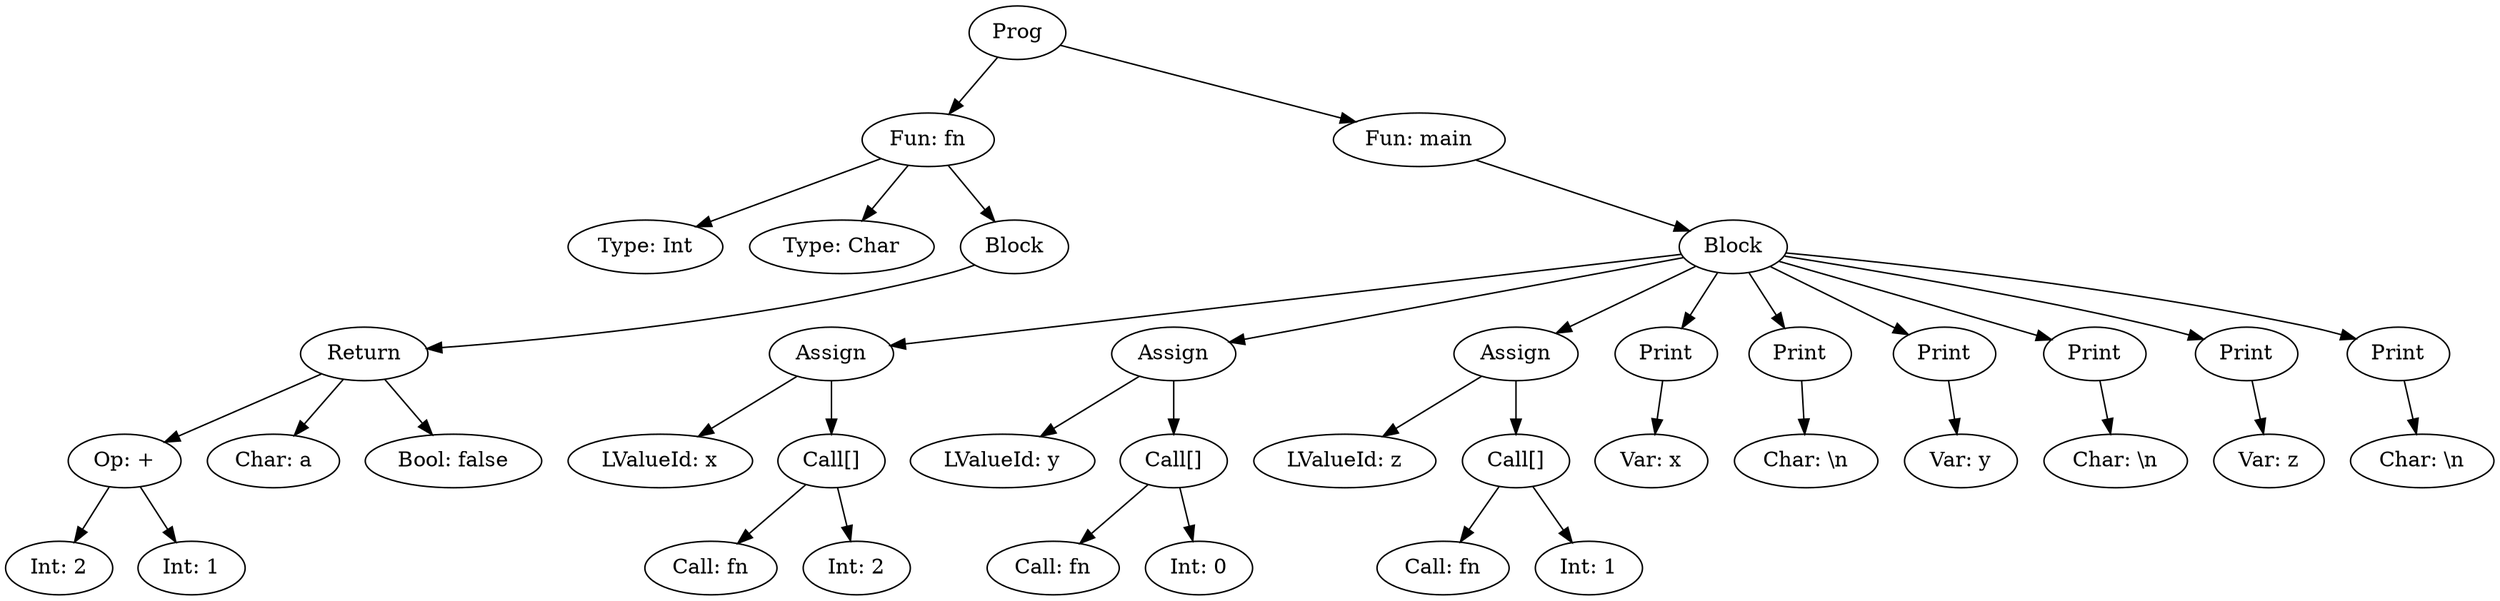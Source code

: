 digraph AST {
"Prog1254526270" [label="Prog"];
"Fun142638629" [label="Fun: fn"];
"Prog1254526270" -> "Fun142638629";
"Type707806938" [label="Type: Int"];
"Fun142638629" -> "Type707806938";
"Type705265961" [label="Type: Char"];
"Fun142638629" -> "Type705265961";
"CmdBlock428746855" [label="Block"];
"Fun142638629" -> "CmdBlock428746855";
"CmdReturn317983781" [label="Return"];
"CmdBlock428746855" -> "CmdReturn317983781";
"ExpBinOp987405879" [label="Op: +"];
"CmdReturn317983781" -> "ExpBinOp987405879";
"ExpInt1555845260" [label="Int: 2"];
"ExpBinOp987405879" -> "ExpInt1555845260";
"ExpInt874088044" [label="Int: 1"];
"ExpBinOp987405879" -> "ExpInt874088044";
"ExpChar104739310" [label="Char: a"];
"CmdReturn317983781" -> "ExpChar104739310";
"ExpBool1761291320" [label="Bool: false"];
"CmdReturn317983781" -> "ExpBool1761291320";
"Fun1451043227" [label="Fun: main"];
"Prog1254526270" -> "Fun1451043227";
"CmdBlock783286238" [label="Block"];
"Fun1451043227" -> "CmdBlock783286238";
"CmdAssign1500056228" [label="Assign"];
"CmdBlock783286238" -> "CmdAssign1500056228";
"LValueId1749186397" [label="LValueId: x"];
"CmdAssign1500056228" -> "LValueId1749186397";
"ExpCallIndexed1464642111" [label="Call[]"];
"CmdAssign1500056228" -> "ExpCallIndexed1464642111";
"ExpCall105704967" [label="Call: fn"];
"ExpCallIndexed1464642111" -> "ExpCall105704967";
"ExpInt392292416" [label="Int: 2"];
"ExpCallIndexed1464642111" -> "ExpInt392292416";
"CmdAssign1818402158" [label="Assign"];
"CmdBlock783286238" -> "CmdAssign1818402158";
"LValueId1590550415" [label="LValueId: y"];
"CmdAssign1818402158" -> "LValueId1590550415";
"ExpCallIndexed1058025095" [label="Call[]"];
"CmdAssign1818402158" -> "ExpCallIndexed1058025095";
"ExpCall665576141" [label="Call: fn"];
"ExpCallIndexed1058025095" -> "ExpCall665576141";
"ExpInt1599771323" [label="Int: 0"];
"ExpCallIndexed1058025095" -> "ExpInt1599771323";
"CmdAssign1876631416" [label="Assign"];
"CmdBlock783286238" -> "CmdAssign1876631416";
"LValueId1359044626" [label="LValueId: z"];
"CmdAssign1876631416" -> "LValueId1359044626";
"ExpCallIndexed692342133" [label="Call[]"];
"CmdAssign1876631416" -> "ExpCallIndexed692342133";
"ExpCall578866604" [label="Call: fn"];
"ExpCallIndexed692342133" -> "ExpCall578866604";
"ExpInt353842779" [label="Int: 1"];
"ExpCallIndexed692342133" -> "ExpInt353842779";
"CmdPrint1338823963" [label="Print"];
"CmdBlock783286238" -> "CmdPrint1338823963";
"ExpVar1156060786" [label="Var: x"];
"CmdPrint1338823963" -> "ExpVar1156060786";
"CmdPrint1612799726" [label="Print"];
"CmdBlock783286238" -> "CmdPrint1612799726";
"ExpChar1286084959" [label="Char: \\n"];
"CmdPrint1612799726" -> "ExpChar1286084959";
"CmdPrint1709537756" [label="Print"];
"CmdBlock783286238" -> "CmdPrint1709537756";
"ExpVar1639622804" [label="Var: y"];
"CmdPrint1709537756" -> "ExpVar1639622804";
"CmdPrint184966243" [label="Print"];
"CmdBlock783286238" -> "CmdPrint184966243";
"ExpChar124313277" [label="Char: \\n"];
"CmdPrint184966243" -> "ExpChar124313277";
"CmdPrint1225616405" [label="Print"];
"CmdBlock783286238" -> "CmdPrint1225616405";
"ExpVar2101842856" [label="Var: z"];
"CmdPrint1225616405" -> "ExpVar2101842856";
"CmdPrint1151020327" [label="Print"];
"CmdBlock783286238" -> "CmdPrint1151020327";
"ExpChar88579647" [label="Char: \\n"];
"CmdPrint1151020327" -> "ExpChar88579647";
}
